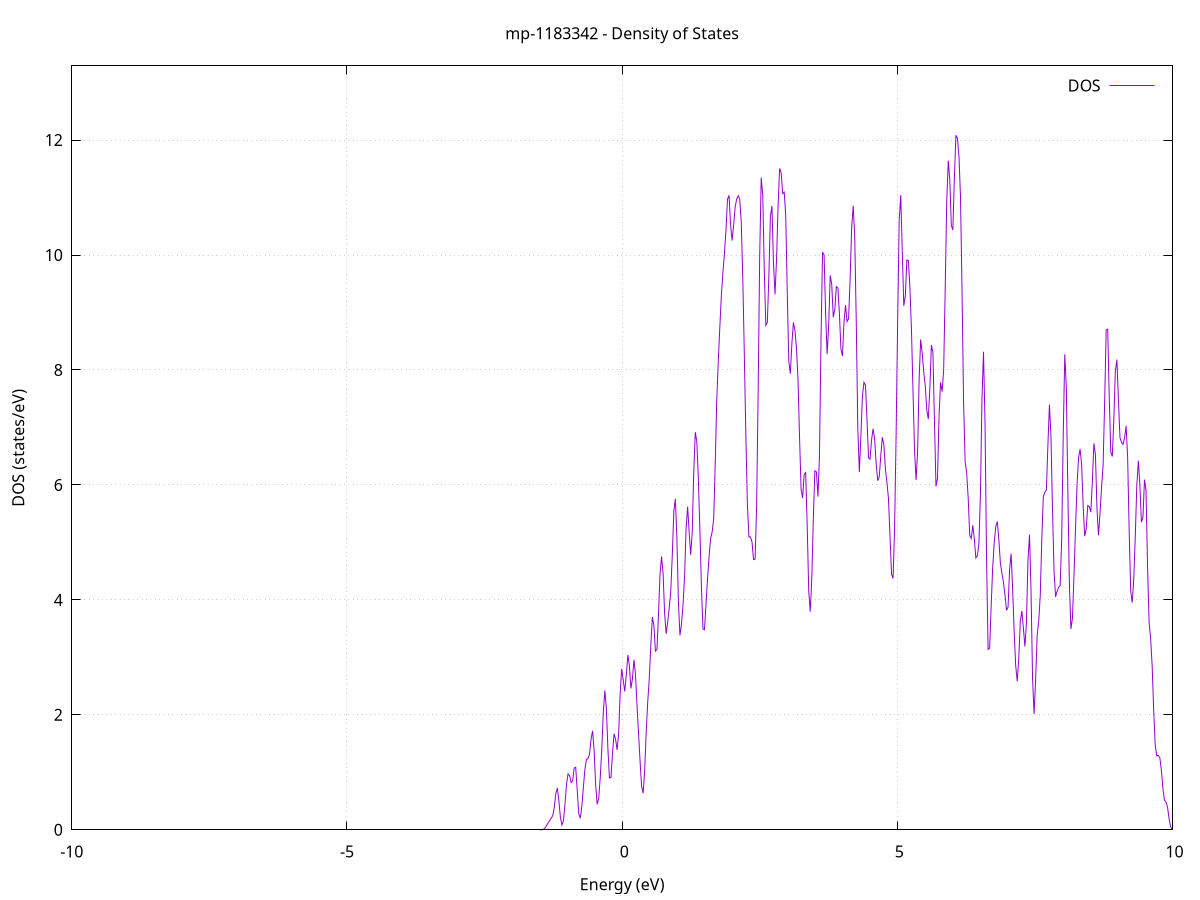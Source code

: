 set title 'mp-1183342 - Density of States'
set xlabel 'Energy (eV)'
set ylabel 'DOS (states/eV)'
set grid
set xrange [-10:10]
set yrange [0:13.291]
set xzeroaxis lt -1
set terminal png size 800,600
set output 'mp-1183342_dos_gnuplot.png'
plot '-' using 1:2 with lines title 'DOS'
-43.297700 0.000000
-43.269800 0.000000
-43.241900 0.000000
-43.214100 0.000000
-43.186200 0.000000
-43.158400 0.000000
-43.130500 0.000000
-43.102700 0.000000
-43.074800 0.000000
-43.046900 0.000000
-43.019100 0.000000
-42.991200 0.000000
-42.963400 0.000000
-42.935500 0.000000
-42.907700 0.000000
-42.879800 0.000000
-42.851900 0.000000
-42.824100 0.000000
-42.796200 0.000000
-42.768400 0.000000
-42.740500 0.000000
-42.712700 0.000000
-42.684800 0.000000
-42.656900 0.000000
-42.629100 0.000000
-42.601200 0.000000
-42.573400 0.000000
-42.545500 0.000000
-42.517700 0.000000
-42.489800 0.000000
-42.461900 0.000000
-42.434100 0.000000
-42.406200 0.000000
-42.378400 0.000000
-42.350500 0.000000
-42.322700 0.000000
-42.294800 0.000000
-42.267000 0.000000
-42.239100 0.000000
-42.211200 0.000000
-42.183400 0.000000
-42.155500 0.000000
-42.127700 0.000000
-42.099800 0.000000
-42.072000 0.000000
-42.044100 0.000000
-42.016200 0.000000
-41.988400 0.000000
-41.960500 0.000000
-41.932700 0.000000
-41.904800 0.000000
-41.877000 0.000000
-41.849100 0.000000
-41.821200 0.000000
-41.793400 0.000000
-41.765500 0.000000
-41.737700 0.000000
-41.709800 0.000000
-41.682000 0.000000
-41.654100 0.000000
-41.626200 0.000000
-41.598400 0.000000
-41.570500 0.000000
-41.542700 0.000000
-41.514800 0.000000
-41.487000 0.000000
-41.459100 0.000000
-41.431200 0.000000
-41.403400 0.000000
-41.375500 0.000000
-41.347700 0.000000
-41.319800 0.000000
-41.292000 0.000000
-41.264100 0.000000
-41.236200 0.000000
-41.208400 0.000000
-41.180500 0.000000
-41.152700 0.000000
-41.124800 0.000000
-41.097000 0.000000
-41.069100 0.000000
-41.041200 0.000000
-41.013400 0.000000
-40.985500 0.000000
-40.957700 0.000000
-40.929800 0.000100
-40.902000 0.003800
-40.874100 0.070300
-40.846200 0.711700
-40.818400 3.970800
-40.790500 12.250200
-40.762700 20.938100
-40.734800 19.847100
-40.707000 10.432200
-40.679100 3.037100
-40.651300 0.488700
-40.623400 0.043300
-40.595500 0.002100
-40.567700 0.000100
-40.539800 0.000000
-40.512000 0.000000
-40.484100 0.000000
-40.456300 0.000000
-40.428400 0.000000
-40.400500 0.000000
-40.372700 0.000000
-40.344800 0.000000
-40.317000 0.000000
-40.289100 0.000000
-40.261300 0.000000
-40.233400 0.000000
-40.205500 0.000000
-40.177700 0.000000
-40.149800 0.000000
-40.122000 0.000000
-40.094100 0.000000
-40.066300 0.000000
-40.038400 0.000000
-40.010500 0.000000
-39.982700 0.000000
-39.954800 0.000000
-39.927000 0.000000
-39.899100 0.000000
-39.871300 0.000000
-39.843400 0.000000
-39.815500 0.000000
-39.787700 0.000000
-39.759800 0.000000
-39.732000 0.000000
-39.704100 0.000000
-39.676300 0.000000
-39.648400 0.000000
-39.620500 0.000000
-39.592700 0.000000
-39.564800 0.000000
-39.537000 0.000000
-39.509100 0.000000
-39.481300 0.000000
-39.453400 0.000000
-39.425500 0.000000
-39.397700 0.000000
-39.369800 0.000000
-39.342000 0.000000
-39.314100 0.000000
-39.286300 0.000000
-39.258400 0.000000
-39.230600 0.000000
-39.202700 0.000000
-39.174800 0.000000
-39.147000 0.000000
-39.119100 0.000000
-39.091300 0.000000
-39.063400 0.000000
-39.035600 0.000000
-39.007700 0.000000
-38.979800 0.000000
-38.952000 0.000000
-38.924100 0.000000
-38.896300 0.000000
-38.868400 0.000000
-38.840600 0.000000
-38.812700 0.000000
-38.784800 0.000000
-38.757000 0.000000
-38.729100 0.000000
-38.701300 0.000000
-38.673400 0.000000
-38.645600 0.000000
-38.617700 0.000000
-38.589800 0.000000
-38.562000 0.000000
-38.534100 0.000000
-38.506300 0.000000
-38.478400 0.000000
-38.450600 0.000000
-38.422700 0.000000
-38.394800 0.000000
-38.367000 0.000000
-38.339100 0.000000
-38.311300 0.000000
-38.283400 0.000000
-38.255600 0.000000
-38.227700 0.000000
-38.199800 0.000000
-38.172000 0.000000
-38.144100 0.000000
-38.116300 0.000000
-38.088400 0.000000
-38.060600 0.000000
-38.032700 0.000000
-38.004800 0.000000
-37.977000 0.000000
-37.949100 0.000000
-37.921300 0.000000
-37.893400 0.000000
-37.865600 0.000000
-37.837700 0.000000
-37.809900 0.000000
-37.782000 0.000000
-37.754100 0.000000
-37.726300 0.000000
-37.698400 0.000000
-37.670600 0.000000
-37.642700 0.000000
-37.614900 0.000000
-37.587000 0.000000
-37.559100 0.000000
-37.531300 0.000000
-37.503400 0.000000
-37.475600 0.000000
-37.447700 0.000000
-37.419900 0.000000
-37.392000 0.000000
-37.364100 0.000000
-37.336300 0.000000
-37.308400 0.000000
-37.280600 0.000000
-37.252700 0.000000
-37.224900 0.000000
-37.197000 0.000000
-37.169100 0.000000
-37.141300 0.000000
-37.113400 0.000000
-37.085600 0.000000
-37.057700 0.000000
-37.029900 0.000000
-37.002000 0.000000
-36.974100 0.000000
-36.946300 0.000000
-36.918400 0.000000
-36.890600 0.000000
-36.862700 0.000000
-36.834900 0.000000
-36.807000 0.000000
-36.779100 0.000000
-36.751300 0.000000
-36.723400 0.000000
-36.695600 0.000000
-36.667700 0.000000
-36.639900 0.000000
-36.612000 0.000000
-36.584100 0.000000
-36.556300 0.000000
-36.528400 0.000000
-36.500600 0.000000
-36.472700 0.000000
-36.444900 0.000000
-36.417000 0.000000
-36.389200 0.000000
-36.361300 0.000000
-36.333400 0.000000
-36.305600 0.000000
-36.277700 0.000000
-36.249900 0.000000
-36.222000 0.000000
-36.194200 0.000000
-36.166300 0.000000
-36.138400 0.000000
-36.110600 0.000000
-36.082700 0.000000
-36.054900 0.000000
-36.027000 0.000000
-35.999200 0.000000
-35.971300 0.000000
-35.943400 0.000000
-35.915600 0.000000
-35.887700 0.000000
-35.859900 0.000000
-35.832000 0.000000
-35.804200 0.000000
-35.776300 0.000000
-35.748400 0.000000
-35.720600 0.000000
-35.692700 0.000000
-35.664900 0.000000
-35.637000 0.000000
-35.609200 0.000000
-35.581300 0.000000
-35.553400 0.000000
-35.525600 0.000000
-35.497700 0.000000
-35.469900 0.000000
-35.442000 0.000000
-35.414200 0.000000
-35.386300 0.000000
-35.358400 0.000000
-35.330600 0.000000
-35.302700 0.000000
-35.274900 0.000000
-35.247000 0.000000
-35.219200 0.000000
-35.191300 0.000000
-35.163400 0.000000
-35.135600 0.000000
-35.107700 0.000000
-35.079900 0.000000
-35.052000 0.000000
-35.024200 0.000000
-34.996300 0.000000
-34.968500 0.000000
-34.940600 0.000000
-34.912700 0.000000
-34.884900 0.000000
-34.857000 0.000000
-34.829200 0.000000
-34.801300 0.000000
-34.773500 0.000000
-34.745600 0.000000
-34.717700 0.000000
-34.689900 0.000000
-34.662000 0.000000
-34.634200 0.000000
-34.606300 0.000000
-34.578500 0.000000
-34.550600 0.000000
-34.522700 0.000000
-34.494900 0.000000
-34.467000 0.000000
-34.439200 0.000000
-34.411300 0.000000
-34.383500 0.000000
-34.355600 0.000000
-34.327700 0.000000
-34.299900 0.000000
-34.272000 0.000000
-34.244200 0.000000
-34.216300 0.000000
-34.188500 0.000000
-34.160600 0.000000
-34.132700 0.000000
-34.104900 0.000000
-34.077000 0.000000
-34.049200 0.000000
-34.021300 0.000000
-33.993500 0.000000
-33.965600 0.000000
-33.937700 0.000000
-33.909900 0.000000
-33.882000 0.000000
-33.854200 0.000000
-33.826300 0.000000
-33.798500 0.000000
-33.770600 0.000000
-33.742700 0.000000
-33.714900 0.000000
-33.687000 0.000000
-33.659200 0.000000
-33.631300 0.000000
-33.603500 0.000000
-33.575600 0.000000
-33.547700 0.000000
-33.519900 0.000000
-33.492000 0.000000
-33.464200 0.000000
-33.436300 0.000000
-33.408500 0.000000
-33.380600 0.000000
-33.352800 0.000000
-33.324900 0.000000
-33.297000 0.000000
-33.269200 0.000000
-33.241300 0.000000
-33.213500 0.000000
-33.185600 0.000000
-33.157800 0.000000
-33.129900 0.000000
-33.102000 0.000000
-33.074200 0.000000
-33.046300 0.000000
-33.018500 0.000000
-32.990600 0.000000
-32.962800 0.000000
-32.934900 0.000000
-32.907000 0.000000
-32.879200 0.000000
-32.851300 0.000000
-32.823500 0.000000
-32.795600 0.000000
-32.767800 0.000000
-32.739900 0.000000
-32.712000 0.000000
-32.684200 0.000000
-32.656300 0.000000
-32.628500 0.000000
-32.600600 0.000000
-32.572800 0.000000
-32.544900 0.000000
-32.517000 0.000000
-32.489200 0.000000
-32.461300 0.000000
-32.433500 0.000000
-32.405600 0.000000
-32.377800 0.000000
-32.349900 0.000000
-32.322000 0.000000
-32.294200 0.000000
-32.266300 0.000000
-32.238500 0.000000
-32.210600 0.000000
-32.182800 0.000000
-32.154900 0.000000
-32.127000 0.000000
-32.099200 0.000000
-32.071300 0.000000
-32.043500 0.000000
-32.015600 0.000000
-31.987800 0.000000
-31.959900 0.000000
-31.932100 0.000000
-31.904200 0.000000
-31.876300 0.000000
-31.848500 0.000000
-31.820600 0.000000
-31.792800 0.000000
-31.764900 0.000000
-31.737100 0.000000
-31.709200 0.000000
-31.681300 0.000000
-31.653500 0.000000
-31.625600 0.000000
-31.597800 0.000000
-31.569900 0.000000
-31.542100 0.000000
-31.514200 0.000000
-31.486300 0.000000
-31.458500 0.000000
-31.430600 0.000000
-31.402800 0.000000
-31.374900 0.000000
-31.347100 0.000000
-31.319200 0.000000
-31.291300 0.000000
-31.263500 0.000000
-31.235600 0.000000
-31.207800 0.000000
-31.179900 0.000000
-31.152100 0.000000
-31.124200 0.000000
-31.096300 0.000000
-31.068500 0.000000
-31.040600 0.000000
-31.012800 0.000000
-30.984900 0.000000
-30.957100 0.000000
-30.929200 0.000000
-30.901300 0.000000
-30.873500 0.000000
-30.845600 0.000000
-30.817800 0.000000
-30.789900 0.000000
-30.762100 0.000000
-30.734200 0.000000
-30.706300 0.000000
-30.678500 0.000000
-30.650600 0.000000
-30.622800 0.000000
-30.594900 0.000000
-30.567100 0.000000
-30.539200 0.000000
-30.511400 0.000000
-30.483500 0.000000
-30.455600 0.000000
-30.427800 0.000000
-30.399900 0.000000
-30.372100 0.000000
-30.344200 0.000000
-30.316400 0.000000
-30.288500 0.000000
-30.260600 0.000000
-30.232800 0.000000
-30.204900 0.000000
-30.177100 0.000000
-30.149200 0.000000
-30.121400 0.000000
-30.093500 0.000000
-30.065600 0.000000
-30.037800 0.000000
-30.009900 0.000000
-29.982100 0.000000
-29.954200 0.000000
-29.926400 0.000000
-29.898500 0.000000
-29.870600 0.000000
-29.842800 0.000000
-29.814900 0.000000
-29.787100 0.000000
-29.759200 0.000000
-29.731400 0.000000
-29.703500 0.000000
-29.675600 0.000000
-29.647800 0.000000
-29.619900 0.000000
-29.592100 0.000000
-29.564200 0.000000
-29.536400 0.000000
-29.508500 0.000000
-29.480600 0.000000
-29.452800 0.000000
-29.424900 0.000000
-29.397100 0.000000
-29.369200 0.000000
-29.341400 0.000000
-29.313500 0.000000
-29.285600 0.000000
-29.257800 0.000000
-29.229900 0.000000
-29.202100 0.000000
-29.174200 0.000000
-29.146400 0.000000
-29.118500 0.000000
-29.090700 0.000000
-29.062800 0.000000
-29.034900 0.000000
-29.007100 0.000000
-28.979200 0.000000
-28.951400 0.000000
-28.923500 0.000000
-28.895700 0.000000
-28.867800 0.000000
-28.839900 0.000000
-28.812100 0.000000
-28.784200 0.000000
-28.756400 0.000000
-28.728500 0.000000
-28.700700 0.000000
-28.672800 0.000000
-28.644900 0.000000
-28.617100 0.000000
-28.589200 0.000000
-28.561400 0.000000
-28.533500 0.000000
-28.505700 0.000000
-28.477800 0.000000
-28.449900 0.000000
-28.422100 0.000000
-28.394200 0.000000
-28.366400 0.000000
-28.338500 0.000000
-28.310700 0.000000
-28.282800 0.000000
-28.254900 0.000000
-28.227100 0.000000
-28.199200 0.000000
-28.171400 0.000000
-28.143500 0.000000
-28.115700 0.000000
-28.087800 0.000000
-28.059900 0.000000
-28.032100 0.000000
-28.004200 0.000000
-27.976400 0.000000
-27.948500 0.000000
-27.920700 0.000000
-27.892800 0.000000
-27.864900 0.000000
-27.837100 0.000000
-27.809200 0.000000
-27.781400 0.000000
-27.753500 0.000000
-27.725700 0.000000
-27.697800 0.000000
-27.669900 0.000000
-27.642100 0.000000
-27.614200 0.000000
-27.586400 0.000000
-27.558500 0.000000
-27.530700 0.000000
-27.502800 0.000000
-27.475000 0.000000
-27.447100 0.000000
-27.419200 0.000000
-27.391400 0.000000
-27.363500 0.000000
-27.335700 0.000000
-27.307800 0.000000
-27.280000 0.000300
-27.252100 0.008500
-27.224200 0.136100
-27.196400 1.255600
-27.168500 6.813100
-27.140700 22.375100
-27.112800 45.744700
-27.085000 59.076200
-27.057100 47.845700
-27.029200 23.747000
-27.001400 7.036800
-26.973500 1.218900
-26.945700 0.121600
-26.917800 0.006900
-26.890000 0.000200
-26.862100 0.000000
-26.834200 0.000000
-26.806400 0.000000
-26.778500 0.000000
-26.750700 0.000000
-26.722800 0.000000
-26.695000 0.000000
-26.667100 0.000000
-26.639200 0.000000
-26.611400 0.000000
-26.583500 0.000000
-26.555700 0.000000
-26.527800 0.000000
-26.500000 0.000000
-26.472100 0.000000
-26.444200 0.000000
-26.416400 0.000000
-26.388500 0.000000
-26.360700 0.000000
-26.332800 0.000000
-26.305000 0.000000
-26.277100 0.000000
-26.249200 0.000000
-26.221400 0.000000
-26.193500 0.000000
-26.165700 0.000000
-26.137800 0.000000
-26.110000 0.000000
-26.082100 0.000000
-26.054300 0.000000
-26.026400 0.000000
-25.998500 0.000000
-25.970700 0.000000
-25.942800 0.000000
-25.915000 0.000000
-25.887100 0.000000
-25.859300 0.000000
-25.831400 0.000000
-25.803500 0.000000
-25.775700 0.000000
-25.747800 0.000000
-25.720000 0.000000
-25.692100 0.000000
-25.664300 0.000000
-25.636400 0.000000
-25.608500 0.000000
-25.580700 0.000000
-25.552800 0.000000
-25.525000 0.000000
-25.497100 0.000000
-25.469300 0.000000
-25.441400 0.000000
-25.413500 0.000000
-25.385700 0.000000
-25.357800 0.000000
-25.330000 0.000000
-25.302100 0.000000
-25.274300 0.000000
-25.246400 0.000000
-25.218500 0.000000
-25.190700 0.000000
-25.162800 0.000000
-25.135000 0.000000
-25.107100 0.000000
-25.079300 0.000000
-25.051400 0.000000
-25.023500 0.000000
-24.995700 0.000000
-24.967800 0.000000
-24.940000 0.000000
-24.912100 0.000000
-24.884300 0.000000
-24.856400 0.000000
-24.828500 0.000000
-24.800700 0.000000
-24.772800 0.000000
-24.745000 0.000000
-24.717100 0.000000
-24.689300 0.000000
-24.661400 0.000000
-24.633600 0.000000
-24.605700 0.000000
-24.577800 0.000000
-24.550000 0.000000
-24.522100 0.000000
-24.494300 0.000000
-24.466400 0.000000
-24.438600 0.000000
-24.410700 0.000000
-24.382800 0.000000
-24.355000 0.000000
-24.327100 0.000000
-24.299300 0.000000
-24.271400 0.000000
-24.243600 0.000000
-24.215700 0.000000
-24.187800 0.000000
-24.160000 0.000000
-24.132100 0.000000
-24.104300 0.000000
-24.076400 0.000000
-24.048600 0.000000
-24.020700 0.000000
-23.992800 0.000000
-23.965000 0.000000
-23.937100 0.000000
-23.909300 0.000000
-23.881400 0.000000
-23.853600 0.000000
-23.825700 0.000000
-23.797800 0.000000
-23.770000 0.000000
-23.742100 0.000000
-23.714300 0.000000
-23.686400 0.000000
-23.658600 0.000000
-23.630700 0.000000
-23.602800 0.000000
-23.575000 0.000000
-23.547100 0.000000
-23.519300 0.000000
-23.491400 0.000000
-23.463600 0.000000
-23.435700 0.000000
-23.407800 0.000000
-23.380000 0.000000
-23.352100 0.000000
-23.324300 0.000000
-23.296400 0.000000
-23.268600 0.000000
-23.240700 0.000000
-23.212900 0.000000
-23.185000 0.000000
-23.157100 0.000000
-23.129300 0.000000
-23.101400 0.000000
-23.073600 0.000000
-23.045700 0.000000
-23.017900 0.000000
-22.990000 0.000000
-22.962100 0.000000
-22.934300 0.000000
-22.906400 0.000000
-22.878600 0.000000
-22.850700 0.000000
-22.822900 0.000000
-22.795000 0.000000
-22.767100 0.000000
-22.739300 0.000000
-22.711400 0.000000
-22.683600 0.000000
-22.655700 0.000000
-22.627900 0.000000
-22.600000 0.000000
-22.572100 0.000000
-22.544300 0.000000
-22.516400 0.000000
-22.488600 0.000000
-22.460700 0.000000
-22.432900 0.000000
-22.405000 0.000000
-22.377100 0.000000
-22.349300 0.000000
-22.321400 0.000000
-22.293600 0.000000
-22.265700 0.000000
-22.237900 0.000000
-22.210000 0.000000
-22.182100 0.000000
-22.154300 0.000000
-22.126400 0.000000
-22.098600 0.000000
-22.070700 0.000000
-22.042900 0.000000
-22.015000 0.000000
-21.987100 0.000000
-21.959300 0.000100
-21.931400 0.004100
-21.903600 0.088300
-21.875700 1.064800
-21.847900 7.121900
-21.820000 26.532300
-21.792200 55.224900
-21.764300 64.363400
-21.736400 42.049200
-21.708600 15.396900
-21.680700 3.155800
-21.652900 0.361300
-21.625000 0.023000
-21.597200 0.000800
-21.569300 0.000000
-21.541400 0.000000
-21.513600 0.000000
-21.485700 0.000000
-21.457900 0.000000
-21.430000 0.000000
-21.402200 0.000000
-21.374300 0.000000
-21.346400 0.000000
-21.318600 0.000000
-21.290700 0.000000
-21.262900 0.000000
-21.235000 0.000000
-21.207200 0.000000
-21.179300 0.000000
-21.151400 0.000000
-21.123600 0.000000
-21.095700 0.000000
-21.067900 0.000000
-21.040000 0.000000
-21.012200 0.000000
-20.984300 0.000000
-20.956400 0.000000
-20.928600 0.000000
-20.900700 0.000000
-20.872900 0.000000
-20.845000 0.000000
-20.817200 0.000000
-20.789300 0.000000
-20.761400 0.000000
-20.733600 0.000000
-20.705700 0.000000
-20.677900 0.000000
-20.650000 0.000000
-20.622200 0.000000
-20.594300 0.000000
-20.566400 0.000000
-20.538600 0.000000
-20.510700 0.000000
-20.482900 0.000000
-20.455000 0.000000
-20.427200 0.000000
-20.399300 0.000000
-20.371400 0.000000
-20.343600 0.000000
-20.315700 0.000000
-20.287900 0.000000
-20.260000 0.000000
-20.232200 0.000000
-20.204300 0.000000
-20.176500 0.000000
-20.148600 0.000000
-20.120700 0.000000
-20.092900 0.000000
-20.065000 0.000000
-20.037200 0.000000
-20.009300 0.000000
-19.981500 0.000000
-19.953600 0.000000
-19.925700 0.000000
-19.897900 0.000000
-19.870000 0.000000
-19.842200 0.000000
-19.814300 0.000000
-19.786500 0.000000
-19.758600 0.000000
-19.730700 0.000000
-19.702900 0.000000
-19.675000 0.000000
-19.647200 0.000000
-19.619300 0.000000
-19.591500 0.000000
-19.563600 0.000000
-19.535700 0.000000
-19.507900 0.000000
-19.480000 0.000000
-19.452200 0.000000
-19.424300 0.000000
-19.396500 0.000000
-19.368600 0.000000
-19.340700 0.000000
-19.312900 0.000000
-19.285000 0.000000
-19.257200 0.000000
-19.229300 0.000000
-19.201500 0.000000
-19.173600 0.000000
-19.145700 0.000000
-19.117900 0.000000
-19.090000 0.000000
-19.062200 0.000000
-19.034300 0.000000
-19.006500 0.000000
-18.978600 0.000000
-18.950700 0.000000
-18.922900 0.000000
-18.895000 0.000000
-18.867200 0.000000
-18.839300 0.000000
-18.811500 0.000000
-18.783600 0.000000
-18.755800 0.000000
-18.727900 0.000000
-18.700000 0.000000
-18.672200 0.000000
-18.644300 0.000000
-18.616500 0.000000
-18.588600 0.000000
-18.560800 0.000000
-18.532900 0.000000
-18.505000 0.000000
-18.477200 0.000000
-18.449300 0.000000
-18.421500 0.000000
-18.393600 0.000000
-18.365800 0.000000
-18.337900 0.000000
-18.310000 0.000000
-18.282200 0.000000
-18.254300 0.000000
-18.226500 0.000000
-18.198600 0.000000
-18.170800 0.000000
-18.142900 0.000000
-18.115000 0.000000
-18.087200 0.000000
-18.059300 0.000000
-18.031500 0.000000
-18.003600 0.000000
-17.975800 0.000000
-17.947900 0.000000
-17.920000 0.000000
-17.892200 0.000000
-17.864300 0.000000
-17.836500 0.000000
-17.808600 0.000000
-17.780800 0.000000
-17.752900 0.000000
-17.725000 0.000000
-17.697200 0.000000
-17.669300 0.000000
-17.641500 0.000000
-17.613600 0.000000
-17.585800 0.000000
-17.557900 0.000000
-17.530000 0.000000
-17.502200 0.000000
-17.474300 0.000000
-17.446500 0.000000
-17.418600 0.000000
-17.390800 0.000000
-17.362900 0.000000
-17.335100 0.000000
-17.307200 0.000000
-17.279300 0.000000
-17.251500 0.000000
-17.223600 0.000000
-17.195800 0.000000
-17.167900 0.000000
-17.140100 0.000000
-17.112200 0.000000
-17.084300 0.000000
-17.056500 0.000000
-17.028600 0.000000
-17.000800 0.000000
-16.972900 0.000000
-16.945100 0.000000
-16.917200 0.000000
-16.889300 0.000000
-16.861500 0.000000
-16.833600 0.000000
-16.805800 0.000000
-16.777900 0.000000
-16.750100 0.000000
-16.722200 0.000000
-16.694300 0.000000
-16.666500 0.000000
-16.638600 0.000000
-16.610800 0.000000
-16.582900 0.000000
-16.555100 0.000000
-16.527200 0.000000
-16.499300 0.000000
-16.471500 0.000000
-16.443600 0.000000
-16.415800 0.000000
-16.387900 0.000000
-16.360100 0.000000
-16.332200 0.000000
-16.304300 0.000000
-16.276500 0.000000
-16.248600 0.000000
-16.220800 0.000000
-16.192900 0.000000
-16.165100 0.000000
-16.137200 0.000000
-16.109300 0.000000
-16.081500 0.000000
-16.053600 0.000000
-16.025800 0.000000
-15.997900 0.000000
-15.970100 0.000000
-15.942200 0.000000
-15.914400 0.000000
-15.886500 0.000000
-15.858600 0.000000
-15.830800 0.000000
-15.802900 0.000000
-15.775100 0.000000
-15.747200 0.000000
-15.719400 0.000000
-15.691500 0.000000
-15.663600 0.000000
-15.635800 0.000000
-15.607900 0.000000
-15.580100 0.000000
-15.552200 0.000000
-15.524400 0.000000
-15.496500 0.000000
-15.468600 0.000000
-15.440800 0.000000
-15.412900 0.000000
-15.385100 0.000000
-15.357200 0.000000
-15.329400 0.000000
-15.301500 0.000000
-15.273600 0.000000
-15.245800 0.000000
-15.217900 0.000000
-15.190100 0.000000
-15.162200 0.000000
-15.134400 0.000000
-15.106500 0.000000
-15.078600 0.000000
-15.050800 0.000000
-15.022900 0.000000
-14.995100 0.000000
-14.967200 0.000000
-14.939400 0.000000
-14.911500 0.000000
-14.883600 0.000000
-14.855800 0.000000
-14.827900 0.000000
-14.800100 0.000000
-14.772200 0.000000
-14.744400 0.000000
-14.716500 0.000000
-14.688600 0.000000
-14.660800 0.000000
-14.632900 0.000000
-14.605100 0.000000
-14.577200 0.000000
-14.549400 0.000000
-14.521500 0.000000
-14.493700 0.000000
-14.465800 0.000000
-14.437900 0.000000
-14.410100 0.000000
-14.382200 0.000000
-14.354400 0.000000
-14.326500 0.000000
-14.298700 0.000000
-14.270800 0.000000
-14.242900 0.000000
-14.215100 0.000000
-14.187200 0.000000
-14.159400 0.000000
-14.131500 0.000000
-14.103700 0.000000
-14.075800 0.000000
-14.047900 0.000000
-14.020100 0.000000
-13.992200 0.000000
-13.964400 0.000000
-13.936500 0.000000
-13.908700 0.000000
-13.880800 0.000000
-13.852900 0.000000
-13.825100 0.000000
-13.797200 0.000000
-13.769400 0.000000
-13.741500 0.000000
-13.713700 0.000000
-13.685800 0.000000
-13.657900 0.000000
-13.630100 0.000000
-13.602200 0.000000
-13.574400 0.000000
-13.546500 0.000000
-13.518700 0.000000
-13.490800 0.000000
-13.462900 0.000000
-13.435100 0.000000
-13.407200 0.000000
-13.379400 0.000000
-13.351500 0.000000
-13.323700 0.000000
-13.295800 0.000000
-13.267900 0.000000
-13.240100 0.000000
-13.212200 0.000000
-13.184400 0.000000
-13.156500 0.000000
-13.128700 0.000000
-13.100800 0.000000
-13.072900 0.000000
-13.045100 0.000000
-13.017200 0.000000
-12.989400 0.000000
-12.961500 0.000000
-12.933700 0.000000
-12.905800 0.000000
-12.878000 0.000000
-12.850100 0.000000
-12.822200 0.000000
-12.794400 0.000000
-12.766500 0.001000
-12.738700 0.016000
-12.710800 0.146900
-12.683000 0.807000
-12.655100 2.802700
-12.627200 6.724900
-12.599400 12.512500
-12.571500 19.681400
-12.543700 26.921000
-12.515800 32.961300
-12.488000 37.457200
-12.460100 38.781700
-12.432200 36.194000
-12.404400 33.973100
-12.376500 35.839600
-12.348700 40.211700
-12.320800 44.364300
-12.293000 48.094200
-12.265100 52.485100
-12.237200 56.137400
-12.209400 53.091600
-12.181500 38.881300
-12.153700 19.879500
-12.125800 6.631800
-12.098000 1.377600
-12.070100 0.172100
-12.042200 0.012600
-12.014400 0.000500
-11.986500 0.000000
-11.958700 0.000000
-11.930800 0.000000
-11.903000 0.000000
-11.875100 0.000000
-11.847200 0.000000
-11.819400 0.000000
-11.791500 0.000000
-11.763700 0.000000
-11.735800 0.000000
-11.708000 0.000000
-11.680100 0.000000
-11.652200 0.000000
-11.624400 0.000000
-11.596500 0.000000
-11.568700 0.000000
-11.540800 0.000000
-11.513000 0.000000
-11.485100 0.000000
-11.457300 0.000000
-11.429400 0.000000
-11.401500 0.000000
-11.373700 0.000000
-11.345800 0.000000
-11.318000 0.000000
-11.290100 0.000000
-11.262300 0.000000
-11.234400 0.000000
-11.206500 0.000000
-11.178700 0.000000
-11.150800 0.000000
-11.123000 0.000000
-11.095100 0.000000
-11.067300 0.000000
-11.039400 0.000000
-11.011500 0.000000
-10.983700 0.000000
-10.955800 0.000000
-10.928000 0.000000
-10.900100 0.000000
-10.872300 0.000000
-10.844400 0.000000
-10.816500 0.000000
-10.788700 0.000000
-10.760800 0.000000
-10.733000 0.000000
-10.705100 0.000000
-10.677300 0.000000
-10.649400 0.000000
-10.621500 0.000000
-10.593700 0.000000
-10.565800 0.000000
-10.538000 0.000000
-10.510100 0.000000
-10.482300 0.000000
-10.454400 0.000000
-10.426500 0.000000
-10.398700 0.000000
-10.370800 0.000000
-10.343000 0.000000
-10.315100 0.000000
-10.287300 0.000000
-10.259400 0.000000
-10.231500 0.000000
-10.203700 0.000000
-10.175800 0.000000
-10.148000 0.000000
-10.120100 0.000000
-10.092300 0.000000
-10.064400 0.000000
-10.036600 0.000000
-10.008700 0.000000
-9.980800 0.000000
-9.953000 0.000000
-9.925100 0.000000
-9.897300 0.000000
-9.869400 0.000000
-9.841600 0.000000
-9.813700 0.000000
-9.785800 0.000000
-9.758000 0.000000
-9.730100 0.000000
-9.702300 0.000000
-9.674400 0.000000
-9.646600 0.000000
-9.618700 0.000000
-9.590800 0.000000
-9.563000 0.000000
-9.535100 0.000000
-9.507300 0.000000
-9.479400 0.000000
-9.451600 0.000000
-9.423700 0.000000
-9.395800 0.000000
-9.368000 0.000000
-9.340100 0.000000
-9.312300 0.000000
-9.284400 0.000000
-9.256600 0.000000
-9.228700 0.000000
-9.200800 0.000000
-9.173000 0.000000
-9.145100 0.000000
-9.117300 0.000000
-9.089400 0.000000
-9.061600 0.000000
-9.033700 0.000000
-9.005800 0.000000
-8.978000 0.000000
-8.950100 0.000000
-8.922300 0.000000
-8.894400 0.000000
-8.866600 0.000000
-8.838700 0.000000
-8.810800 0.000000
-8.783000 0.000000
-8.755100 0.000000
-8.727300 0.000000
-8.699400 0.000000
-8.671600 0.000000
-8.643700 0.000000
-8.615900 0.000000
-8.588000 0.000000
-8.560100 0.000000
-8.532300 0.000000
-8.504400 0.000000
-8.476600 0.000000
-8.448700 0.000000
-8.420900 0.000000
-8.393000 0.000000
-8.365100 0.000000
-8.337300 0.000000
-8.309400 0.000000
-8.281600 0.000000
-8.253700 0.000000
-8.225900 0.000000
-8.198000 0.000000
-8.170100 0.000000
-8.142300 0.000000
-8.114400 0.000000
-8.086600 0.000000
-8.058700 0.000000
-8.030900 0.000000
-8.003000 0.000000
-7.975100 0.000000
-7.947300 0.000000
-7.919400 0.000000
-7.891600 0.000000
-7.863700 0.000000
-7.835900 0.000000
-7.808000 0.000000
-7.780100 0.000000
-7.752300 0.000000
-7.724400 0.000000
-7.696600 0.000000
-7.668700 0.000000
-7.640900 0.000000
-7.613000 0.000000
-7.585100 0.000000
-7.557300 0.000000
-7.529400 0.000000
-7.501600 0.000000
-7.473700 0.000000
-7.445900 0.000000
-7.418000 0.000000
-7.390100 0.000000
-7.362300 0.000000
-7.334400 0.000000
-7.306600 0.000000
-7.278700 0.000000
-7.250900 0.000000
-7.223000 0.000000
-7.195100 0.000000
-7.167300 0.000000
-7.139400 0.000000
-7.111600 0.000000
-7.083700 0.000000
-7.055900 0.000000
-7.028000 0.000000
-7.000200 0.000000
-6.972300 0.000000
-6.944400 0.000000
-6.916600 0.000000
-6.888700 0.000000
-6.860900 0.000000
-6.833000 0.000000
-6.805200 0.000000
-6.777300 0.000000
-6.749400 0.000000
-6.721600 0.000000
-6.693700 0.000000
-6.665900 0.000000
-6.638000 0.000000
-6.610200 0.000000
-6.582300 0.000000
-6.554400 0.000000
-6.526600 0.000000
-6.498700 0.000000
-6.470900 0.000000
-6.443000 0.000000
-6.415200 0.000000
-6.387300 0.000000
-6.359400 0.000000
-6.331600 0.000000
-6.303700 0.000000
-6.275900 0.000000
-6.248000 0.000000
-6.220200 0.000000
-6.192300 0.000000
-6.164400 0.000000
-6.136600 0.000000
-6.108700 0.000000
-6.080900 0.000000
-6.053000 0.000000
-6.025200 0.000000
-5.997300 0.000000
-5.969400 0.000000
-5.941600 0.000000
-5.913700 0.000000
-5.885900 0.000000
-5.858000 0.000000
-5.830200 0.000000
-5.802300 0.000000
-5.774400 0.000000
-5.746600 0.000000
-5.718700 0.000000
-5.690900 0.000000
-5.663000 0.000000
-5.635200 0.000000
-5.607300 0.000000
-5.579500 0.000000
-5.551600 0.000000
-5.523700 0.000000
-5.495900 0.000000
-5.468000 0.000000
-5.440200 0.000000
-5.412300 0.000000
-5.384500 0.000000
-5.356600 0.000000
-5.328700 0.000000
-5.300900 0.000000
-5.273000 0.000000
-5.245200 0.000000
-5.217300 0.000000
-5.189500 0.000000
-5.161600 0.000000
-5.133700 0.000000
-5.105900 0.000000
-5.078000 0.000000
-5.050200 0.000000
-5.022300 0.000000
-4.994500 0.000000
-4.966600 0.000000
-4.938700 0.000000
-4.910900 0.000000
-4.883000 0.000000
-4.855200 0.000000
-4.827300 0.000000
-4.799500 0.000000
-4.771600 0.000000
-4.743700 0.000000
-4.715900 0.000000
-4.688000 0.000000
-4.660200 0.000000
-4.632300 0.000000
-4.604500 0.000000
-4.576600 0.000000
-4.548700 0.000000
-4.520900 0.000000
-4.493000 0.000000
-4.465200 0.000000
-4.437300 0.000000
-4.409500 0.000000
-4.381600 0.000000
-4.353700 0.000000
-4.325900 0.000000
-4.298000 0.000000
-4.270200 0.000000
-4.242300 0.000000
-4.214500 0.000000
-4.186600 0.000000
-4.158800 0.000000
-4.130900 0.000000
-4.103000 0.000000
-4.075200 0.000000
-4.047300 0.000000
-4.019500 0.000000
-3.991600 0.000000
-3.963800 0.000000
-3.935900 0.000000
-3.908000 0.000000
-3.880200 0.000000
-3.852300 0.000000
-3.824500 0.000000
-3.796600 0.000000
-3.768800 0.000000
-3.740900 0.000000
-3.713000 0.000000
-3.685200 0.000000
-3.657300 0.000000
-3.629500 0.000000
-3.601600 0.000000
-3.573800 0.000000
-3.545900 0.000000
-3.518000 0.000000
-3.490200 0.000000
-3.462300 0.000000
-3.434500 0.000000
-3.406600 0.000000
-3.378800 0.000000
-3.350900 0.000000
-3.323000 0.000000
-3.295200 0.000000
-3.267300 0.000000
-3.239500 0.000000
-3.211600 0.000000
-3.183800 0.000000
-3.155900 0.000000
-3.128000 0.000000
-3.100200 0.000000
-3.072300 0.000000
-3.044500 0.000000
-3.016600 0.000000
-2.988800 0.000000
-2.960900 0.000000
-2.933000 0.000000
-2.905200 0.000000
-2.877300 0.000000
-2.849500 0.000000
-2.821600 0.000000
-2.793800 0.000000
-2.765900 0.000000
-2.738100 0.000000
-2.710200 0.000000
-2.682300 0.000000
-2.654500 0.000000
-2.626600 0.000000
-2.598800 0.000000
-2.570900 0.000000
-2.543100 0.000000
-2.515200 0.000000
-2.487300 0.000000
-2.459500 0.000000
-2.431600 0.000000
-2.403800 0.000000
-2.375900 0.000000
-2.348100 0.000000
-2.320200 0.000000
-2.292300 0.000000
-2.264500 0.000000
-2.236600 0.000000
-2.208800 0.000000
-2.180900 0.000000
-2.153100 0.000000
-2.125200 0.000000
-2.097300 0.000000
-2.069500 0.000000
-2.041600 0.000000
-2.013800 0.000000
-1.985900 0.000000
-1.958100 0.000000
-1.930200 0.000000
-1.902300 0.000000
-1.874500 0.000000
-1.846600 0.000000
-1.818800 0.000000
-1.790900 0.000000
-1.763100 0.000000
-1.735200 0.000000
-1.707300 0.000000
-1.679500 0.000000
-1.651600 0.000000
-1.623800 0.000000
-1.595900 0.000000
-1.568100 0.000000
-1.540200 0.000000
-1.512300 0.000000
-1.484500 0.000100
-1.456600 0.001100
-1.428800 0.007900
-1.400900 0.032100
-1.373100 0.075600
-1.345200 0.118000
-1.317400 0.157900
-1.289500 0.201600
-1.261600 0.245900
-1.233800 0.381200
-1.205900 0.628900
-1.178100 0.726400
-1.150200 0.513300
-1.122400 0.218500
-1.094500 0.083000
-1.066600 0.158600
-1.038800 0.440800
-1.010900 0.789700
-0.983100 0.970600
-0.955200 0.941800
-0.927400 0.824600
-0.899500 0.845400
-0.871600 1.073700
-0.843800 1.086900
-0.815900 0.680900
-0.788100 0.278000
-0.760200 0.200600
-0.732400 0.408200
-0.704500 0.739100
-0.676600 1.051000
-0.648800 1.224800
-0.620900 1.239300
-0.593100 1.312100
-0.565200 1.575300
-0.537400 1.720600
-0.509500 1.385500
-0.481600 0.786500
-0.453800 0.444500
-0.425900 0.542000
-0.398100 0.907600
-0.370200 1.400300
-0.342400 2.038400
-0.314500 2.425600
-0.286600 2.109400
-0.258800 1.410900
-0.230900 0.902800
-0.203100 0.907500
-0.175200 1.333100
-0.147400 1.670100
-0.119500 1.577300
-0.091600 1.388700
-0.063800 1.667800
-0.035900 2.372400
-0.008100 2.797400
0.019800 2.602100
0.047600 2.406000
0.075500 2.691300
0.103400 3.039900
0.131200 2.856000
0.159100 2.460200
0.186900 2.627500
0.214800 2.956100
0.242600 2.700500
0.270500 2.157600
0.298300 1.670400
0.326200 1.185300
0.354100 0.752100
0.381900 0.634500
0.409800 1.038900
0.437600 1.716600
0.465500 2.235000
0.493300 2.632500
0.521200 3.209800
0.549100 3.701500
0.576900 3.557700
0.604800 3.109400
0.632600 3.136700
0.660500 3.752300
0.688300 4.450800
0.716200 4.754100
0.744100 4.458300
0.771900 3.762500
0.799800 3.410000
0.827600 3.611000
0.855500 3.863900
0.883300 4.148300
0.911200 4.779100
0.939100 5.536100
0.966900 5.759500
0.994800 5.077400
1.022600 3.958000
1.050500 3.380300
1.078300 3.579300
1.106200 3.912300
1.134100 4.402200
1.161900 5.252300
1.189800 5.623500
1.217600 5.178400
1.245500 4.782700
1.273300 5.177900
1.301200 6.226800
1.329100 6.918500
1.356900 6.750700
1.384800 6.095800
1.412600 5.220000
1.440500 4.223500
1.468300 3.495400
1.496200 3.480700
1.524100 3.932900
1.551900 4.369200
1.579800 4.746200
1.607600 5.071400
1.635500 5.179700
1.663300 5.415100
1.691200 6.369400
1.719000 7.482800
1.746900 8.152200
1.774800 8.744300
1.802600 9.295600
1.830500 9.693200
1.858300 10.016100
1.886200 10.425000
1.914000 10.968600
1.941900 11.038900
1.969800 10.530000
1.997600 10.251500
2.025500 10.513300
2.053300 10.836700
2.081200 10.976300
2.109000 11.031200
2.136900 10.968800
2.164800 10.557900
2.192600 9.577100
2.220500 8.235500
2.248300 6.837400
2.276200 5.643400
2.304000 5.094300
2.331900 5.095700
2.359800 5.005700
2.387600 4.700800
2.415500 4.707800
2.443300 5.613000
2.471200 7.598500
2.499000 9.963600
2.526900 11.345900
2.554800 11.039200
2.582600 9.750800
2.610500 8.779800
2.638300 8.824000
2.666200 9.642600
2.694000 10.671200
2.721900 10.853300
2.749800 9.855600
2.777600 9.317000
2.805500 9.924000
2.833300 10.847900
2.861200 11.506600
2.889000 11.432000
2.916900 11.069800
2.944800 11.095200
2.972600 10.683900
3.000500 9.345100
3.028300 8.147600
3.056200 7.935200
3.084000 8.456900
3.111900 8.826400
3.139700 8.687600
3.167600 8.374700
3.195500 7.842000
3.223300 6.831100
3.251200 5.926900
3.279000 5.773200
3.306900 6.180900
3.334700 6.215600
3.362600 5.287200
3.390500 4.144600
3.418300 3.795600
3.446200 4.384000
3.474000 5.429100
3.501900 6.245300
3.529700 6.228900
3.557600 5.797400
3.585500 6.500800
3.613300 8.524900
3.641200 10.050600
3.669000 10.001600
3.696900 8.989800
3.724700 8.274900
3.752600 8.768900
3.780500 9.646500
3.808300 9.489000
3.836200 8.917100
3.864000 9.054100
3.891900 9.451000
3.919700 9.427900
3.947600 8.981800
3.975500 8.366800
4.003300 8.244800
4.031200 8.833300
4.059000 9.127500
4.086900 8.842000
4.114700 8.891300
4.142600 9.590200
4.170500 10.478600
4.198300 10.857400
4.226200 10.318600
4.254000 8.831500
4.281900 6.992000
4.309700 6.223400
4.337600 6.837300
4.365500 7.542400
4.393300 7.785400
4.421200 7.736000
4.449000 7.141800
4.476900 6.471400
4.504700 6.448100
4.532600 6.789000
4.560400 6.978600
4.588300 6.788200
4.616200 6.363000
4.644000 6.073300
4.671900 6.145400
4.699700 6.510600
4.727600 6.830100
4.755400 6.704000
4.783300 6.277200
4.811200 6.045600
4.839000 5.765200
4.866900 5.110100
4.894700 4.449700
4.922600 4.372600
4.950400 5.246100
4.978300 6.887600
5.006200 8.872400
5.034000 10.602600
5.061900 11.041900
5.089700 10.068400
5.117600 9.117500
5.145400 9.290600
5.173300 9.913500
5.201200 9.900700
5.229000 9.417600
5.256900 8.706700
5.284700 7.646000
5.312600 6.607000
5.340400 6.084600
5.368300 6.574600
5.396200 7.829600
5.424000 8.529500
5.451900 8.295300
5.479700 7.971100
5.507600 7.725300
5.535400 7.302200
5.563300 7.146000
5.591200 7.690500
5.619000 8.432800
5.646900 8.300400
5.674700 7.108300
5.702600 5.975000
5.730400 6.114800
5.758300 7.208900
5.786200 7.786100
5.814000 7.625100
5.841900 7.997200
5.869700 9.394700
5.897600 10.910900
5.925400 11.642300
5.953300 11.310600
5.981100 10.513500
6.009000 10.435100
6.036900 11.338100
6.064700 12.083000
6.092600 12.029900
6.120400 11.714700
6.148300 11.000100
6.176100 9.357100
6.204000 7.436100
6.231900 6.410600
6.259700 6.211700
6.287600 5.778100
6.315400 5.124800
6.343300 5.067000
6.371100 5.298900
6.399000 5.060800
6.426900 4.729500
6.454700 4.766900
6.482600 4.977800
6.510400 5.853000
6.538300 7.508600
6.566100 8.317600
6.594000 7.058400
6.621900 4.673400
6.649700 3.138700
6.677600 3.162100
6.705400 3.904600
6.733300 4.573100
6.761100 4.990600
6.789000 5.271200
6.816900 5.363500
6.844700 5.049700
6.872600 4.640200
6.900400 4.461700
6.928300 4.305900
6.956100 4.087800
6.984000 3.816800
7.011900 3.874600
7.039700 4.518300
7.067600 4.804100
7.095400 4.192800
7.123300 3.430000
7.151100 2.852000
7.179000 2.581700
7.206900 2.987800
7.234700 3.625200
7.262600 3.807100
7.290400 3.512300
7.318300 3.188600
7.346100 3.599300
7.374000 4.690700
7.401900 5.134300
7.429700 4.143200
7.457600 2.622200
7.485400 2.014000
7.513300 2.618900
7.541100 3.383500
7.569000 3.630900
7.596800 4.062500
7.624700 5.042200
7.652600 5.800800
7.680400 5.871500
7.708300 5.914100
7.736100 6.692200
7.764000 7.397500
7.791800 6.848000
7.819700 5.560300
7.847600 4.505700
7.875400 4.052600
7.903300 4.152100
7.931100 4.218200
7.959000 4.247600
7.986800 5.064300
8.014700 6.872900
8.042600 8.271600
8.070400 7.711800
8.098300 5.905100
8.126100 4.295300
8.154000 3.493600
8.181800 3.681000
8.209700 4.411800
8.237600 5.233400
8.265400 6.001000
8.293300 6.471100
8.321100 6.622800
8.349000 6.353500
8.376800 5.634300
8.404700 5.108700
8.432600 5.240500
8.460400 5.640300
8.488300 5.624200
8.516100 5.525700
8.544000 6.069200
8.571800 6.722700
8.599700 6.525900
8.627600 5.592700
8.655400 5.123600
8.683300 5.513500
8.711100 5.955700
8.739000 6.338500
8.766800 7.419300
8.794700 8.696100
8.822600 8.709700
8.850400 7.543700
8.878300 6.570900
8.906100 6.495200
8.934000 7.142000
8.961800 7.976100
8.989700 8.181800
9.017500 7.479100
9.045400 6.824400
9.073300 6.737200
9.101100 6.704500
9.129000 6.819000
9.156800 7.027700
9.184700 6.489400
9.212500 5.209600
9.240400 4.160400
9.268300 3.951200
9.296100 4.367000
9.324000 5.111300
9.351800 6.001100
9.379700 6.421900
9.407500 5.989800
9.435400 5.352900
9.463300 5.439400
9.491100 6.092800
9.519000 5.905500
9.546800 4.585000
9.574700 3.608900
9.602500 3.327300
9.630400 2.854600
9.658300 2.068900
9.686100 1.472600
9.714000 1.285000
9.741800 1.293400
9.769700 1.254800
9.797500 1.041800
9.825400 0.717900
9.853300 0.516700
9.881100 0.484600
9.909000 0.396900
9.936800 0.202100
9.964700 0.058500
9.992500 0.009400
10.020400 0.000800
10.048300 0.000000
10.076100 0.000000
10.104000 0.000000
10.131800 0.000000
10.159700 0.000000
10.187500 0.000000
10.215400 0.000000
10.243300 0.000000
10.271100 0.000000
10.299000 0.000000
10.326800 0.000000
10.354700 0.000000
10.382500 0.000000
10.410400 0.000000
10.438200 0.000000
10.466100 0.000000
10.494000 0.000000
10.521800 0.000000
10.549700 0.000000
10.577500 0.000000
10.605400 0.000000
10.633200 0.000000
10.661100 0.000000
10.689000 0.000000
10.716800 0.000000
10.744700 0.000000
10.772500 0.000000
10.800400 0.000000
10.828200 0.000000
10.856100 0.000000
10.884000 0.000000
10.911800 0.000000
10.939700 0.000000
10.967500 0.000000
10.995400 0.000000
11.023200 0.000000
11.051100 0.000000
11.079000 0.000000
11.106800 0.000000
11.134700 0.000000
11.162500 0.000000
11.190400 0.000000
11.218200 0.000000
11.246100 0.000000
11.274000 0.000000
11.301800 0.000000
11.329700 0.000000
11.357500 0.000000
11.385400 0.000000
11.413200 0.000000
11.441100 0.000000
11.469000 0.000000
11.496800 0.000000
11.524700 0.000000
11.552500 0.000000
11.580400 0.000000
11.608200 0.000000
11.636100 0.000000
11.664000 0.000000
11.691800 0.000000
11.719700 0.000000
11.747500 0.000000
11.775400 0.000000
11.803200 0.000000
11.831100 0.000000
11.858900 0.000000
11.886800 0.000000
11.914700 0.000000
11.942500 0.000000
11.970400 0.000000
11.998200 0.000000
12.026100 0.000000
12.053900 0.000000
12.081800 0.000000
12.109700 0.000000
12.137500 0.000000
12.165400 0.000000
12.193200 0.000000
12.221100 0.000000
12.248900 0.000000
12.276800 0.000000
12.304700 0.000000
12.332500 0.000000
12.360400 0.000000
12.388200 0.000000
12.416100 0.000000
e
